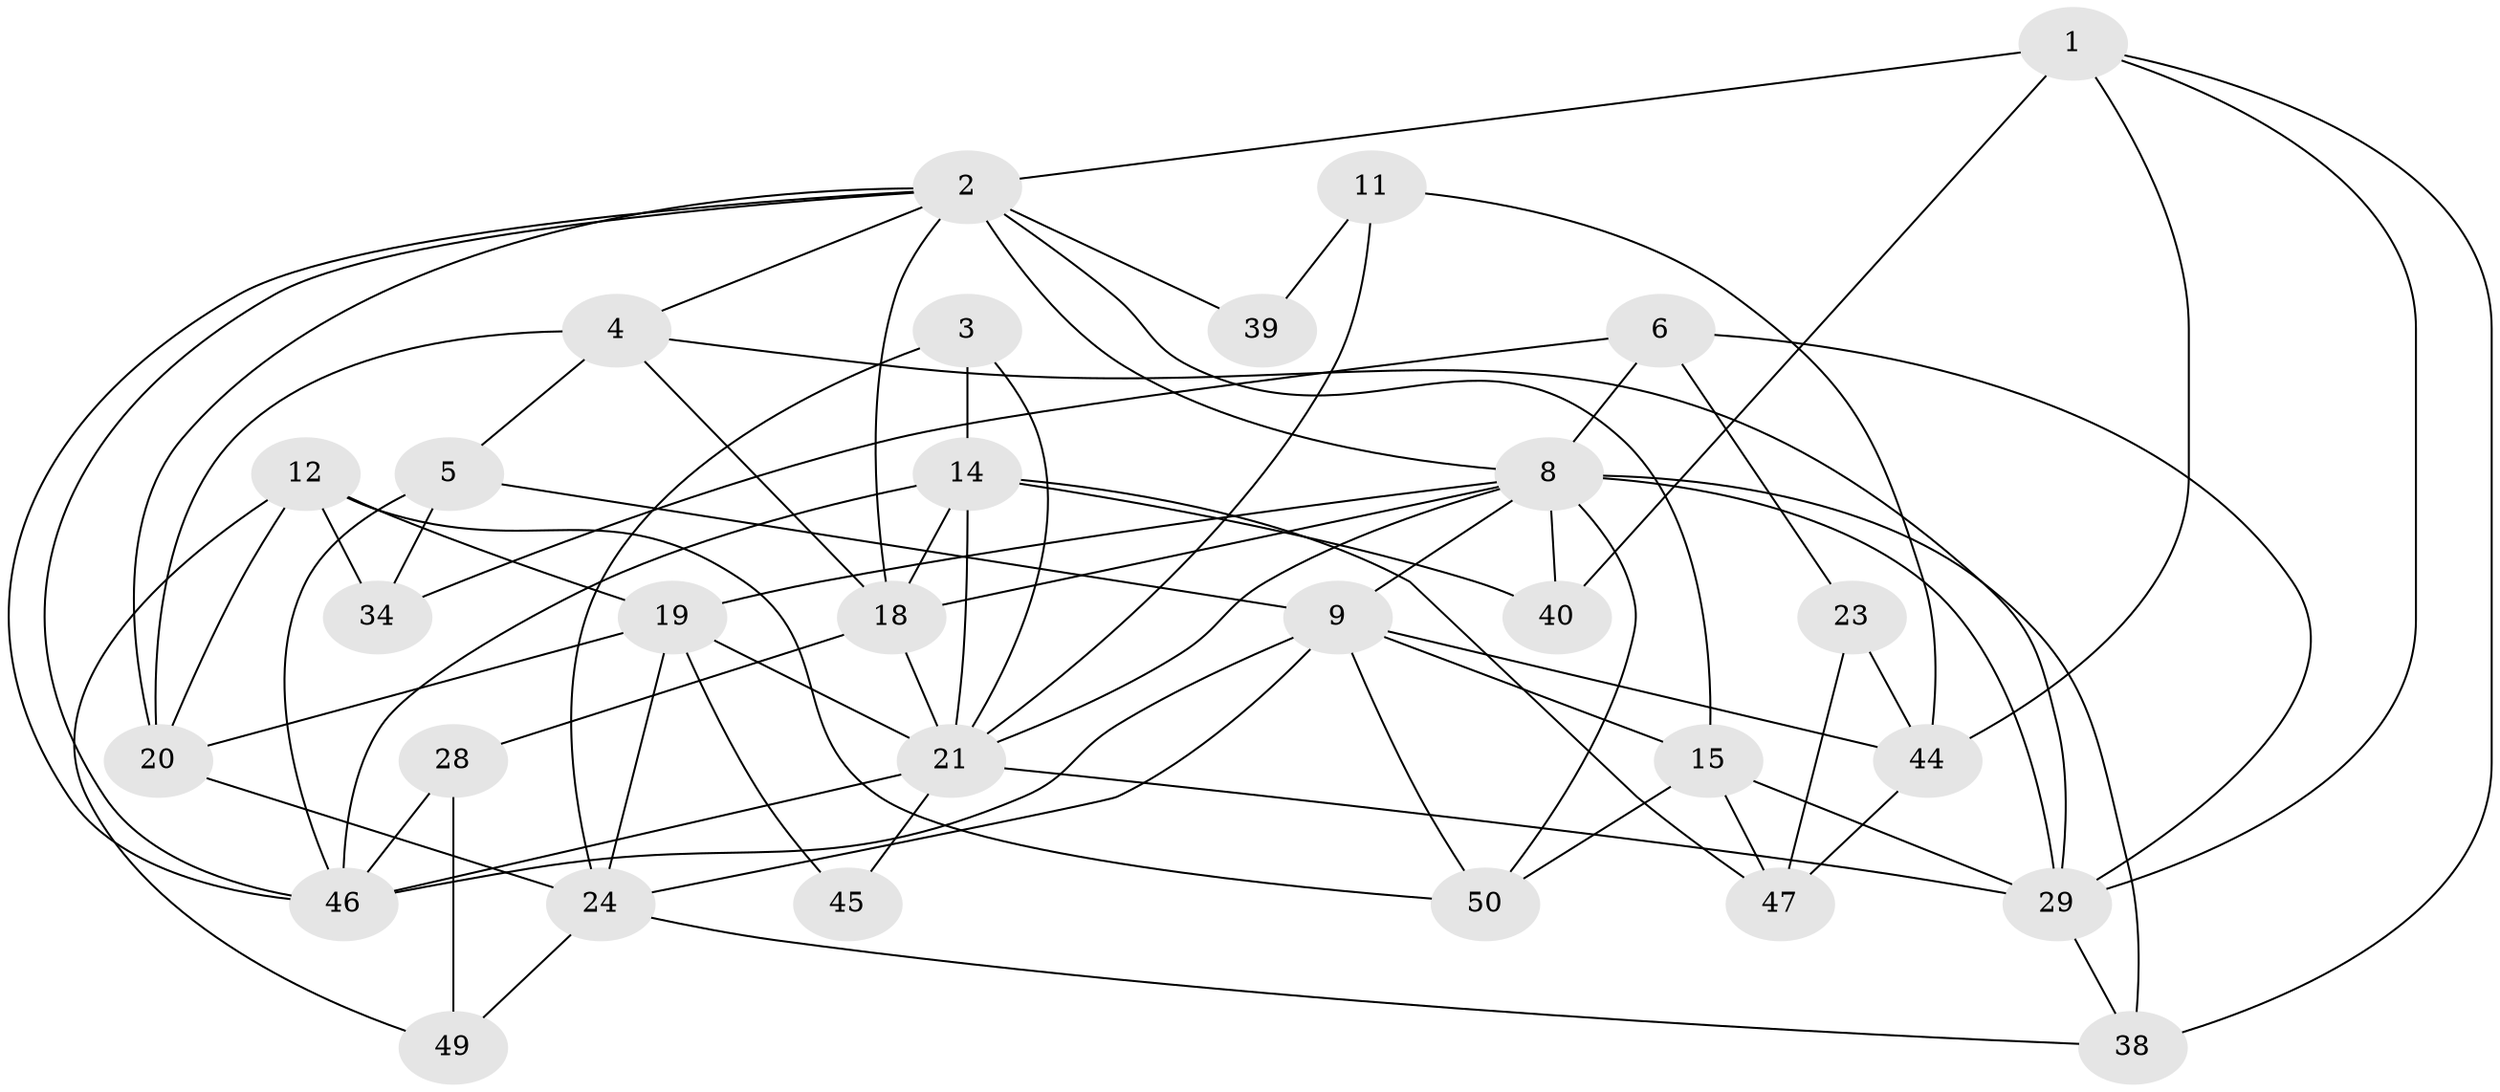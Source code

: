 // original degree distribution, {3: 0.29411764705882354, 7: 0.0392156862745098, 4: 0.4117647058823529, 5: 0.17647058823529413, 2: 0.0392156862745098, 6: 0.0392156862745098}
// Generated by graph-tools (version 1.1) at 2025/18/03/04/25 18:18:54]
// undirected, 30 vertices, 74 edges
graph export_dot {
graph [start="1"]
  node [color=gray90,style=filled];
  1 [super="+35+10"];
  2 [super="+22+26+7"];
  3;
  4 [super="+27"];
  5;
  6;
  8 [super="+16+13"];
  9 [super="+42"];
  11;
  12 [super="+33"];
  14 [super="+25"];
  15 [super="+17"];
  18 [super="+48"];
  19 [super="+30"];
  20;
  21 [super="+31+36"];
  23;
  24 [super="+43"];
  28 [super="+41"];
  29 [super="+37"];
  34;
  38;
  39;
  40;
  44;
  45;
  46;
  47;
  49;
  50;
  1 -- 38;
  1 -- 40;
  1 -- 29;
  1 -- 2 [weight=2];
  1 -- 44;
  2 -- 46;
  2 -- 46;
  2 -- 39 [weight=2];
  2 -- 15;
  2 -- 8;
  2 -- 20;
  2 -- 18;
  2 -- 4 [weight=2];
  3 -- 24;
  3 -- 21;
  3 -- 14;
  4 -- 5;
  4 -- 18;
  4 -- 29;
  4 -- 20;
  5 -- 46;
  5 -- 34;
  5 -- 9;
  6 -- 23;
  6 -- 8;
  6 -- 34;
  6 -- 29;
  8 -- 18;
  8 -- 29 [weight=2];
  8 -- 50;
  8 -- 9;
  8 -- 40;
  8 -- 38;
  8 -- 21;
  8 -- 19;
  9 -- 24;
  9 -- 46;
  9 -- 44;
  9 -- 50;
  9 -- 15;
  11 -- 44;
  11 -- 39;
  11 -- 21;
  12 -- 50;
  12 -- 20;
  12 -- 49;
  12 -- 34;
  12 -- 19;
  14 -- 47;
  14 -- 21;
  14 -- 18;
  14 -- 40;
  14 -- 46;
  15 -- 29;
  15 -- 50;
  15 -- 47;
  18 -- 28;
  18 -- 21;
  19 -- 24;
  19 -- 21 [weight=2];
  19 -- 20;
  19 -- 45;
  20 -- 24;
  21 -- 45;
  21 -- 29;
  21 -- 46;
  23 -- 47;
  23 -- 44;
  24 -- 49;
  24 -- 38;
  28 -- 49;
  28 -- 46;
  29 -- 38;
  44 -- 47;
}
